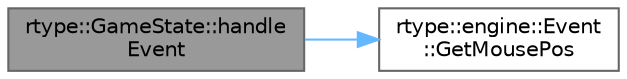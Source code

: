 digraph "rtype::GameState::handleEvent"
{
 // LATEX_PDF_SIZE
  bgcolor="transparent";
  edge [fontname=Helvetica,fontsize=10,labelfontname=Helvetica,labelfontsize=10];
  node [fontname=Helvetica,fontsize=10,shape=box,height=0.2,width=0.4];
  rankdir="LR";
  Node1 [label="rtype::GameState::handle\lEvent",height=0.2,width=0.4,color="gray40", fillcolor="grey60", style="filled", fontcolor="black",tooltip="Handle the event."];
  Node1 -> Node2 [color="steelblue1",style="solid"];
  Node2 [label="rtype::engine::Event\l::GetMousePos",height=0.2,width=0.4,color="grey40", fillcolor="white", style="filled",URL="$classrtype_1_1engine_1_1Event.html#aeb689e6f77860e60aa993544b2479787",tooltip="Function to get the position of the mouse."];
}
